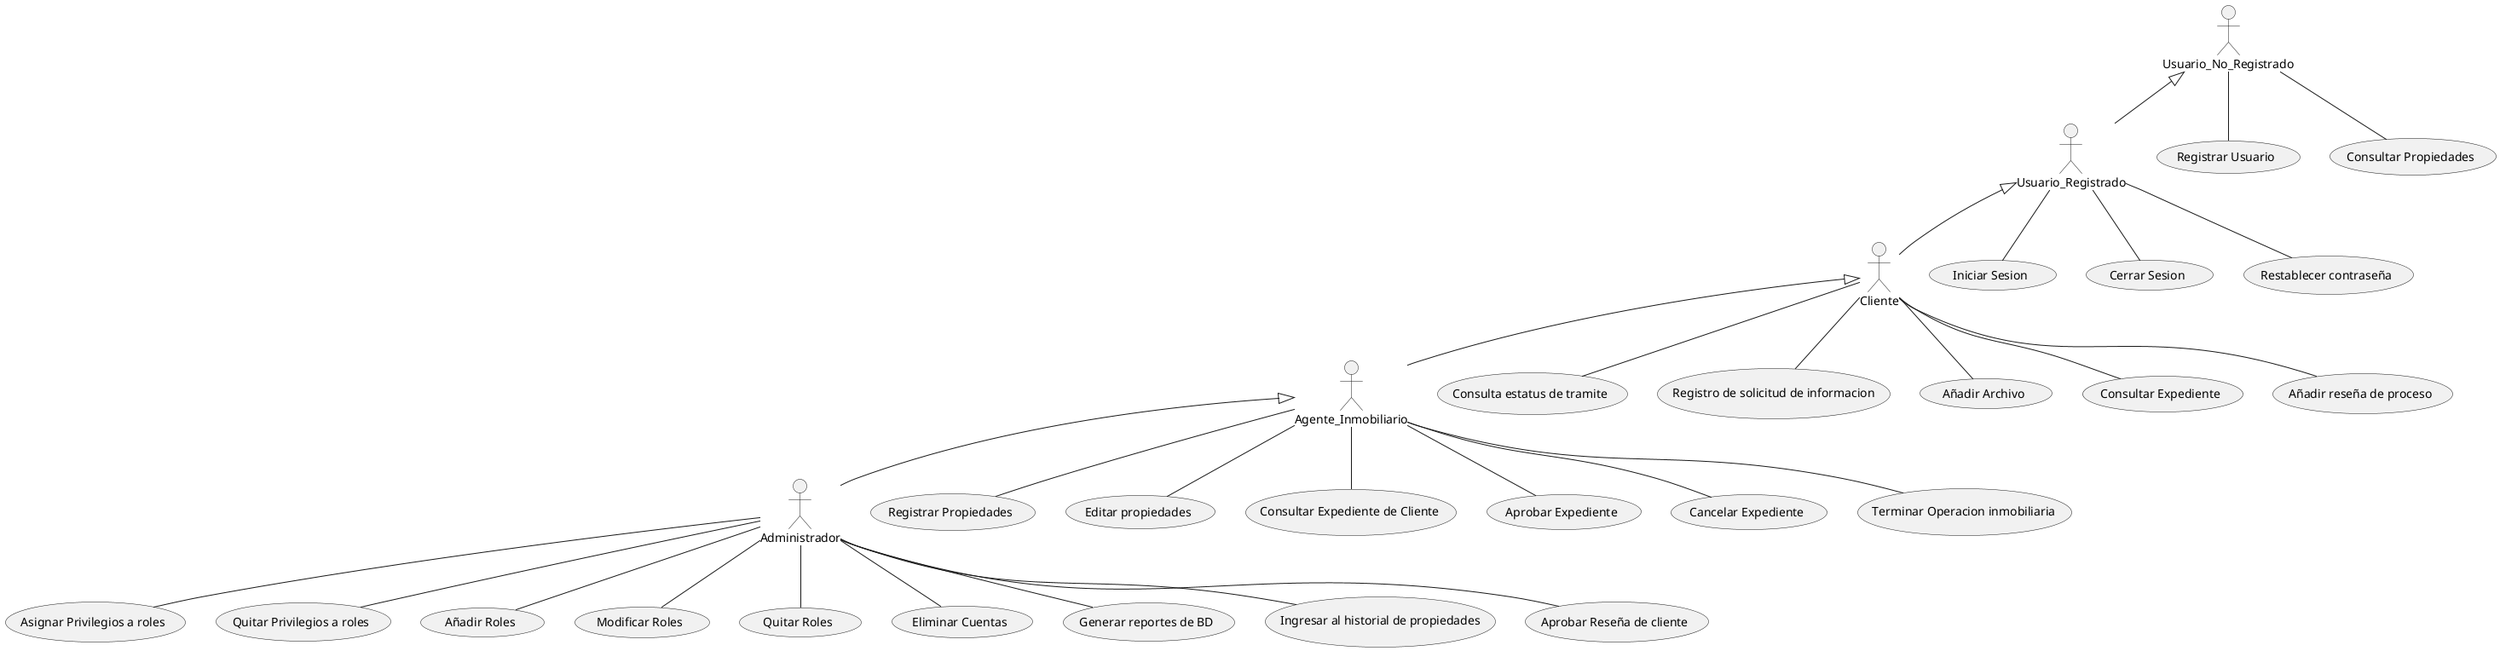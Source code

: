 @startuml KIARA

'Direccion de las acciones/Actores
'left to right direction
'Actores del sistema
:Usuario_No_Registrado:
:Usuario_Registrado:
:Cliente:
:Agente_Inmobiliario:
:Administrador:
'Cosas de Usuario no registrado
(Registrar Usuario) as (reg)
(Consultar Propiedades) as (consultprop)
'Cosas de usuario
(Iniciar Sesion) as (init)
(Cerrar Sesion) as (Logout)
(Restablecer contraseña) as (fPassword)
'Cosas de cliente
(Consulta estatus de tramite) as (consultProc)
(Registro de solicitud de informacion) as (solicinfo)
(Añadir Archivo) as (upload_docs)
(Consultar Expediente) as (download_docs)
(Añadir reseña de proceso) as (review)
'Cosas de Agente Inmobiliario
(Registrar Propiedades) as (RegisProp)
(Editar propiedades) as (Editar_propiedades)
'Consideracion de unir en uno solo no?
(Consultar Expediente de Cliente) as (DescexpC)
'Aqui dentro va la notificacion
(Aprobar Expediente) as (AproveExp) 
(Cancelar Expediente) as (RevocExp)
(Terminar Operacion inmobiliaria) as (tOperacion)
'Cosas de Administrador
(Asignar Privilegios a roles) as (SetPrivs)
(Quitar Privilegios a roles)  as (RmPrivs)
(Añadir Roles) as (addRoles)
(Modificar Roles) as (ModRoles)
(Quitar Roles) as (rmRoles)
(Eliminar Cuentas) as (rmAccount)
(Generar reportes de BD) as (BDReport)
(Ingresar al historial de propiedades) as (RegRev)
(Aprobar Reseña de cliente) as (AproveReview)

'Herencias
Usuario_No_Registrado <|-- Usuario_Registrado
Usuario_Registrado <|-- Cliente
Cliente <|-- Agente_Inmobiliario
Agente_Inmobiliario <|-- Administrador
'Acciones de usuario no registrado
Usuario_No_Registrado -- reg
Usuario_No_Registrado -- consultprop
'Acciones de Usuario Registrado
Usuario_Registrado -- init
Usuario_Registrado -- Logout
Usuario_Registrado -- fPassword
'Acciones de Cliente
Cliente -- consultProc
Cliente -- solicinfo
Cliente -- upload_docs
Cliente -- download_docs
Cliente -- review
'Acciones de Agente Inmobiliario
Agente_Inmobiliario -- RegisProp
Agente_Inmobiliario -- Editar_propiedades
Agente_Inmobiliario -- DescexpC
Agente_Inmobiliario -- AproveExp
Agente_Inmobiliario -- RevocExp
Agente_Inmobiliario -- tOperacion
'Acciones de administrador
Administrador -- RegRev
Administrador -- SetPrivs
Administrador -- RmPrivs
Administrador -- addRoles
Administrador -- rmRoles
Administrador -- rmAccount
Administrador -- BDReport
Administrador -- ModRoles
Administrador -- AproveReview
@enduml